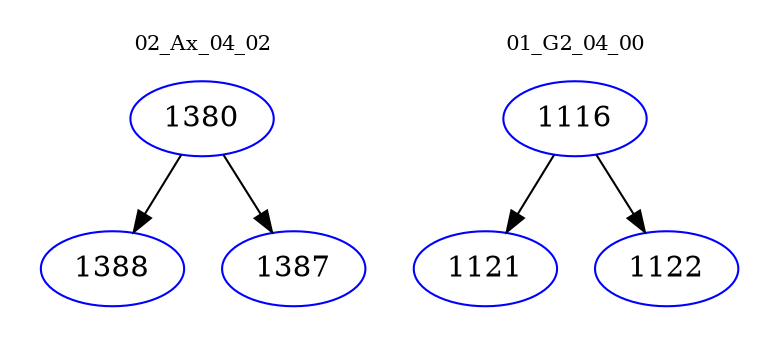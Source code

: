 digraph{
subgraph cluster_0 {
color = white
label = "02_Ax_04_02";
fontsize=10;
T0_1380 [label="1380", color="blue"]
T0_1380 -> T0_1388 [color="black"]
T0_1388 [label="1388", color="blue"]
T0_1380 -> T0_1387 [color="black"]
T0_1387 [label="1387", color="blue"]
}
subgraph cluster_1 {
color = white
label = "01_G2_04_00";
fontsize=10;
T1_1116 [label="1116", color="blue"]
T1_1116 -> T1_1121 [color="black"]
T1_1121 [label="1121", color="blue"]
T1_1116 -> T1_1122 [color="black"]
T1_1122 [label="1122", color="blue"]
}
}
